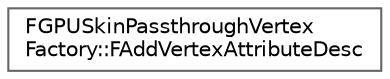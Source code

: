digraph "Graphical Class Hierarchy"
{
 // INTERACTIVE_SVG=YES
 // LATEX_PDF_SIZE
  bgcolor="transparent";
  edge [fontname=Helvetica,fontsize=10,labelfontname=Helvetica,labelfontsize=10];
  node [fontname=Helvetica,fontsize=10,shape=box,height=0.2,width=0.4];
  rankdir="LR";
  Node0 [id="Node000000",label="FGPUSkinPassthroughVertex\lFactory::FAddVertexAttributeDesc",height=0.2,width=0.4,color="grey40", fillcolor="white", style="filled",URL="$d6/d46/structFGPUSkinPassthroughVertexFactory_1_1FAddVertexAttributeDesc.html",tooltip="Structure used for calls to SetVertexAttributes()."];
}
